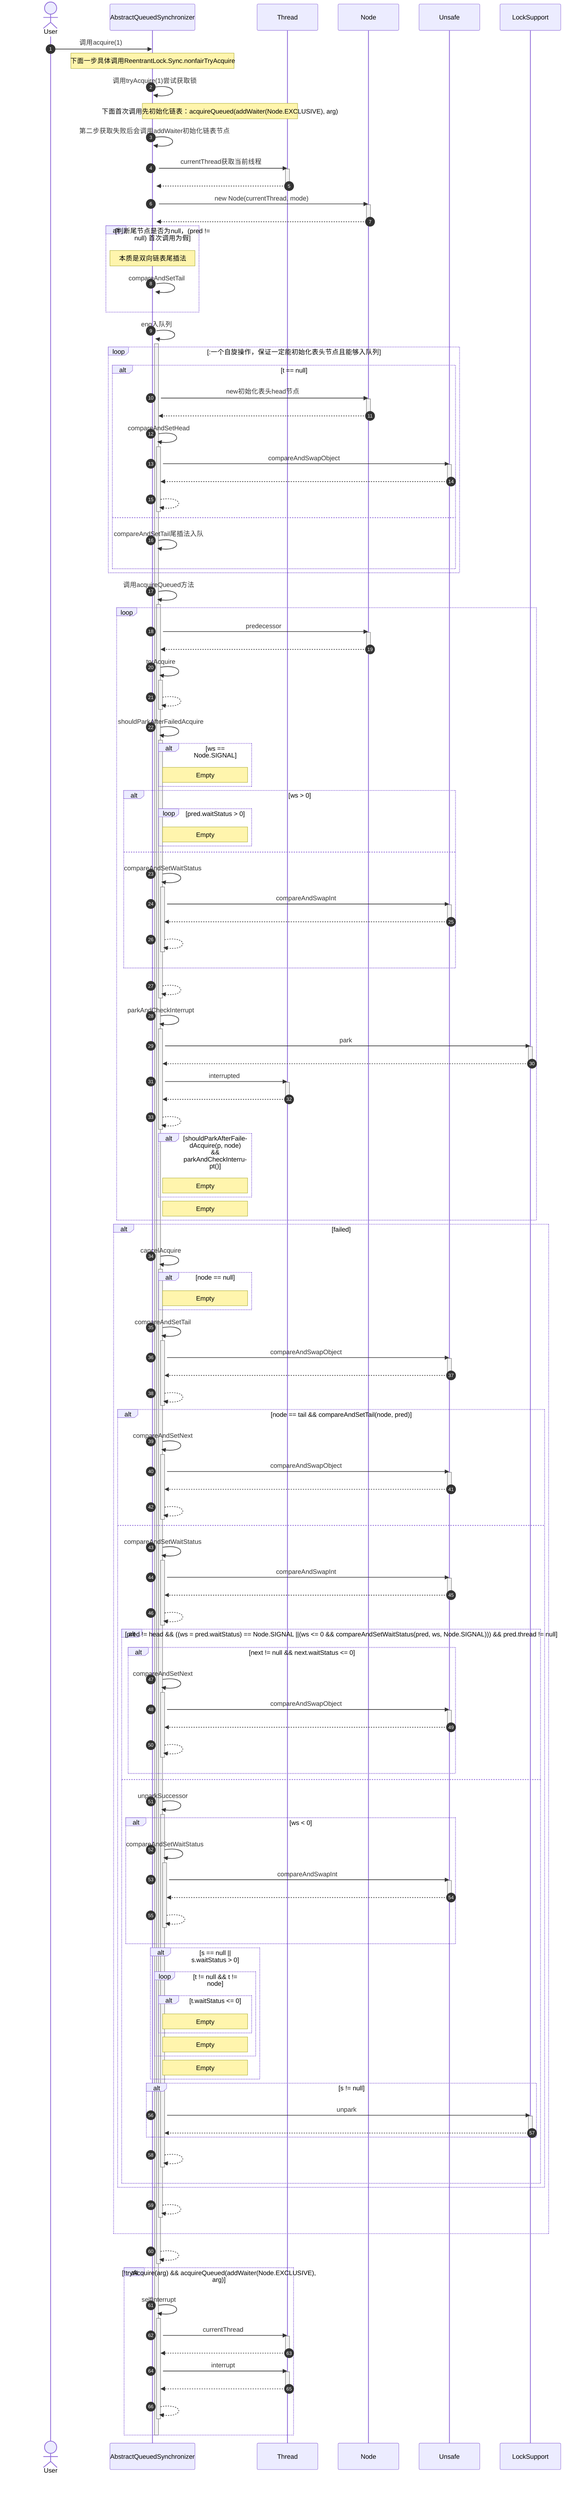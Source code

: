 sequenceDiagram
    autonumber
actor User
User ->> AbstractQueuedSynchronizer : 调用acquire(1)
activate AbstractQueuedSynchronizer
note over AbstractQueuedSynchronizer: 下面一步具体调用ReentrantLock.Sync.nonfairTryAcquire
AbstractQueuedSynchronizer ->> AbstractQueuedSynchronizer : 调用tryAcquire(1)尝试获取锁
Note over AbstractQueuedSynchronizer,Thread: 下面首次调用先初始化链表：acquireQueued(addWaiter(Node.EXCLUSIVE), arg)
AbstractQueuedSynchronizer ->> AbstractQueuedSynchronizer : 第二步获取失败后会调用addWaiter初始化链表节点
activate AbstractQueuedSynchronizer
AbstractQueuedSynchronizer ->> Thread : currentThread获取当前线程
activate Thread
Thread -->> AbstractQueuedSynchronizer : #32; 
deactivate Thread
AbstractQueuedSynchronizer ->> Node : new Node(currentThread, mode)
activate Node
Node -->> AbstractQueuedSynchronizer : #32; 
deactivate Node

alt 判断尾节点是否为null，(pred != null) 首次调用为假
note over AbstractQueuedSynchronizer: 本质是双向链表尾插法
AbstractQueuedSynchronizer ->> AbstractQueuedSynchronizer : compareAndSetTail
end

AbstractQueuedSynchronizer ->> AbstractQueuedSynchronizer : enq入队列
activate AbstractQueuedSynchronizer
loop :一个自旋操作，保证一定能初始化表头节点且能够入队列
alt t == null
AbstractQueuedSynchronizer ->> Node : new初始化表头head节点
activate Node
Node -->> AbstractQueuedSynchronizer : #32; 
deactivate Node
AbstractQueuedSynchronizer ->> AbstractQueuedSynchronizer : compareAndSetHead
activate AbstractQueuedSynchronizer
AbstractQueuedSynchronizer ->> Unsafe : compareAndSwapObject
activate Unsafe
Unsafe -->> AbstractQueuedSynchronizer : #32; 
deactivate Unsafe
AbstractQueuedSynchronizer -->> AbstractQueuedSynchronizer : #32; 
deactivate AbstractQueuedSynchronizer
else 
AbstractQueuedSynchronizer ->> AbstractQueuedSynchronizer : compareAndSetTail尾插法入队
end
end

AbstractQueuedSynchronizer ->> AbstractQueuedSynchronizer : 调用acquireQueued方法
activate AbstractQueuedSynchronizer
loop 
AbstractQueuedSynchronizer ->> Node : predecessor
activate Node
Node -->> AbstractQueuedSynchronizer : #32; 
deactivate Node
AbstractQueuedSynchronizer ->> AbstractQueuedSynchronizer : tryAcquire
activate AbstractQueuedSynchronizer
AbstractQueuedSynchronizer -->> AbstractQueuedSynchronizer : #32; 
deactivate AbstractQueuedSynchronizer

AbstractQueuedSynchronizer ->> AbstractQueuedSynchronizer : shouldParkAfterFailedAcquire
activate AbstractQueuedSynchronizer
alt ws == Node.SIGNAL
note right of AbstractQueuedSynchronizer : Empty
end
alt ws > 0
loop pred.waitStatus > 0
note right of AbstractQueuedSynchronizer : Empty
end
else 
AbstractQueuedSynchronizer ->> AbstractQueuedSynchronizer : compareAndSetWaitStatus
activate AbstractQueuedSynchronizer
AbstractQueuedSynchronizer ->> Unsafe : compareAndSwapInt
activate Unsafe
Unsafe -->> AbstractQueuedSynchronizer : #32; 
deactivate Unsafe
AbstractQueuedSynchronizer -->> AbstractQueuedSynchronizer : #32; 
deactivate AbstractQueuedSynchronizer
end
AbstractQueuedSynchronizer -->> AbstractQueuedSynchronizer : #32; 
deactivate AbstractQueuedSynchronizer
AbstractQueuedSynchronizer ->> AbstractQueuedSynchronizer : parkAndCheckInterrupt
activate AbstractQueuedSynchronizer
AbstractQueuedSynchronizer ->> LockSupport : park
activate LockSupport
LockSupport -->> AbstractQueuedSynchronizer : #32; 
deactivate LockSupport
AbstractQueuedSynchronizer ->> Thread : interrupted
activate Thread
Thread -->> AbstractQueuedSynchronizer : #32; 
deactivate Thread
AbstractQueuedSynchronizer -->> AbstractQueuedSynchronizer : #32; 
deactivate AbstractQueuedSynchronizer
alt shouldParkAfterFailedAcquire(p, node) && parkAndCheckInterrupt()
note right of AbstractQueuedSynchronizer : Empty
end
note right of AbstractQueuedSynchronizer : Empty
end
alt failed
AbstractQueuedSynchronizer ->> AbstractQueuedSynchronizer : cancelAcquire
activate AbstractQueuedSynchronizer
alt node == null
note right of AbstractQueuedSynchronizer : Empty
end
AbstractQueuedSynchronizer ->> AbstractQueuedSynchronizer : compareAndSetTail
activate AbstractQueuedSynchronizer
AbstractQueuedSynchronizer ->> Unsafe : compareAndSwapObject
activate Unsafe
Unsafe -->> AbstractQueuedSynchronizer : #32; 
deactivate Unsafe
AbstractQueuedSynchronizer -->> AbstractQueuedSynchronizer : #32; 
deactivate AbstractQueuedSynchronizer
alt node == tail && compareAndSetTail(node, pred)
AbstractQueuedSynchronizer ->> AbstractQueuedSynchronizer : compareAndSetNext
activate AbstractQueuedSynchronizer
AbstractQueuedSynchronizer ->> Unsafe : compareAndSwapObject
activate Unsafe
Unsafe -->> AbstractQueuedSynchronizer : #32; 
deactivate Unsafe
AbstractQueuedSynchronizer -->> AbstractQueuedSynchronizer : #32; 
deactivate AbstractQueuedSynchronizer
else 
AbstractQueuedSynchronizer ->> AbstractQueuedSynchronizer : compareAndSetWaitStatus
activate AbstractQueuedSynchronizer
AbstractQueuedSynchronizer ->> Unsafe : compareAndSwapInt
activate Unsafe
Unsafe -->> AbstractQueuedSynchronizer : #32; 
deactivate Unsafe
AbstractQueuedSynchronizer -->> AbstractQueuedSynchronizer : #32; 
deactivate AbstractQueuedSynchronizer
alt pred != head && ((ws = pred.waitStatus) == Node.SIGNAL ||(ws <= 0 && compareAndSetWaitStatus(pred, ws, Node.SIGNAL))) && pred.thread != null
alt next != null && next.waitStatus <= 0
AbstractQueuedSynchronizer ->> AbstractQueuedSynchronizer : compareAndSetNext
activate AbstractQueuedSynchronizer
AbstractQueuedSynchronizer ->> Unsafe : compareAndSwapObject
activate Unsafe
Unsafe -->> AbstractQueuedSynchronizer : #32; 
deactivate Unsafe
AbstractQueuedSynchronizer -->> AbstractQueuedSynchronizer : #32; 
deactivate AbstractQueuedSynchronizer
end
else 
AbstractQueuedSynchronizer ->> AbstractQueuedSynchronizer : unparkSuccessor
activate AbstractQueuedSynchronizer
alt ws < 0
AbstractQueuedSynchronizer ->> AbstractQueuedSynchronizer : compareAndSetWaitStatus
activate AbstractQueuedSynchronizer
AbstractQueuedSynchronizer ->> Unsafe : compareAndSwapInt
activate Unsafe
Unsafe -->> AbstractQueuedSynchronizer : #32; 
deactivate Unsafe
AbstractQueuedSynchronizer -->> AbstractQueuedSynchronizer : #32; 
deactivate AbstractQueuedSynchronizer
end
alt s == null || s.waitStatus > 0
loop t != null && t != node
alt t.waitStatus <= 0
note right of AbstractQueuedSynchronizer : Empty
end
note right of AbstractQueuedSynchronizer : Empty
end
note right of AbstractQueuedSynchronizer : Empty
end
alt s != null
AbstractQueuedSynchronizer ->> LockSupport : unpark
activate LockSupport
LockSupport -->> AbstractQueuedSynchronizer : #32; 
deactivate LockSupport
end
AbstractQueuedSynchronizer -->> AbstractQueuedSynchronizer : #32; 
deactivate AbstractQueuedSynchronizer
end
end
AbstractQueuedSynchronizer -->> AbstractQueuedSynchronizer : #32; 
deactivate AbstractQueuedSynchronizer
end
AbstractQueuedSynchronizer -->> AbstractQueuedSynchronizer : #32; 
deactivate AbstractQueuedSynchronizer
alt !tryAcquire(arg) && acquireQueued(addWaiter(Node.EXCLUSIVE), arg)
AbstractQueuedSynchronizer ->> AbstractQueuedSynchronizer : selfInterrupt
activate AbstractQueuedSynchronizer
AbstractQueuedSynchronizer ->> Thread : currentThread
activate Thread
Thread -->> AbstractQueuedSynchronizer : #32; 
deactivate Thread
AbstractQueuedSynchronizer ->> Thread : interrupt
activate Thread
Thread -->> AbstractQueuedSynchronizer : #32; 
deactivate Thread
AbstractQueuedSynchronizer -->> AbstractQueuedSynchronizer : #32; 
deactivate AbstractQueuedSynchronizer
end
deactivate AbstractQueuedSynchronizer